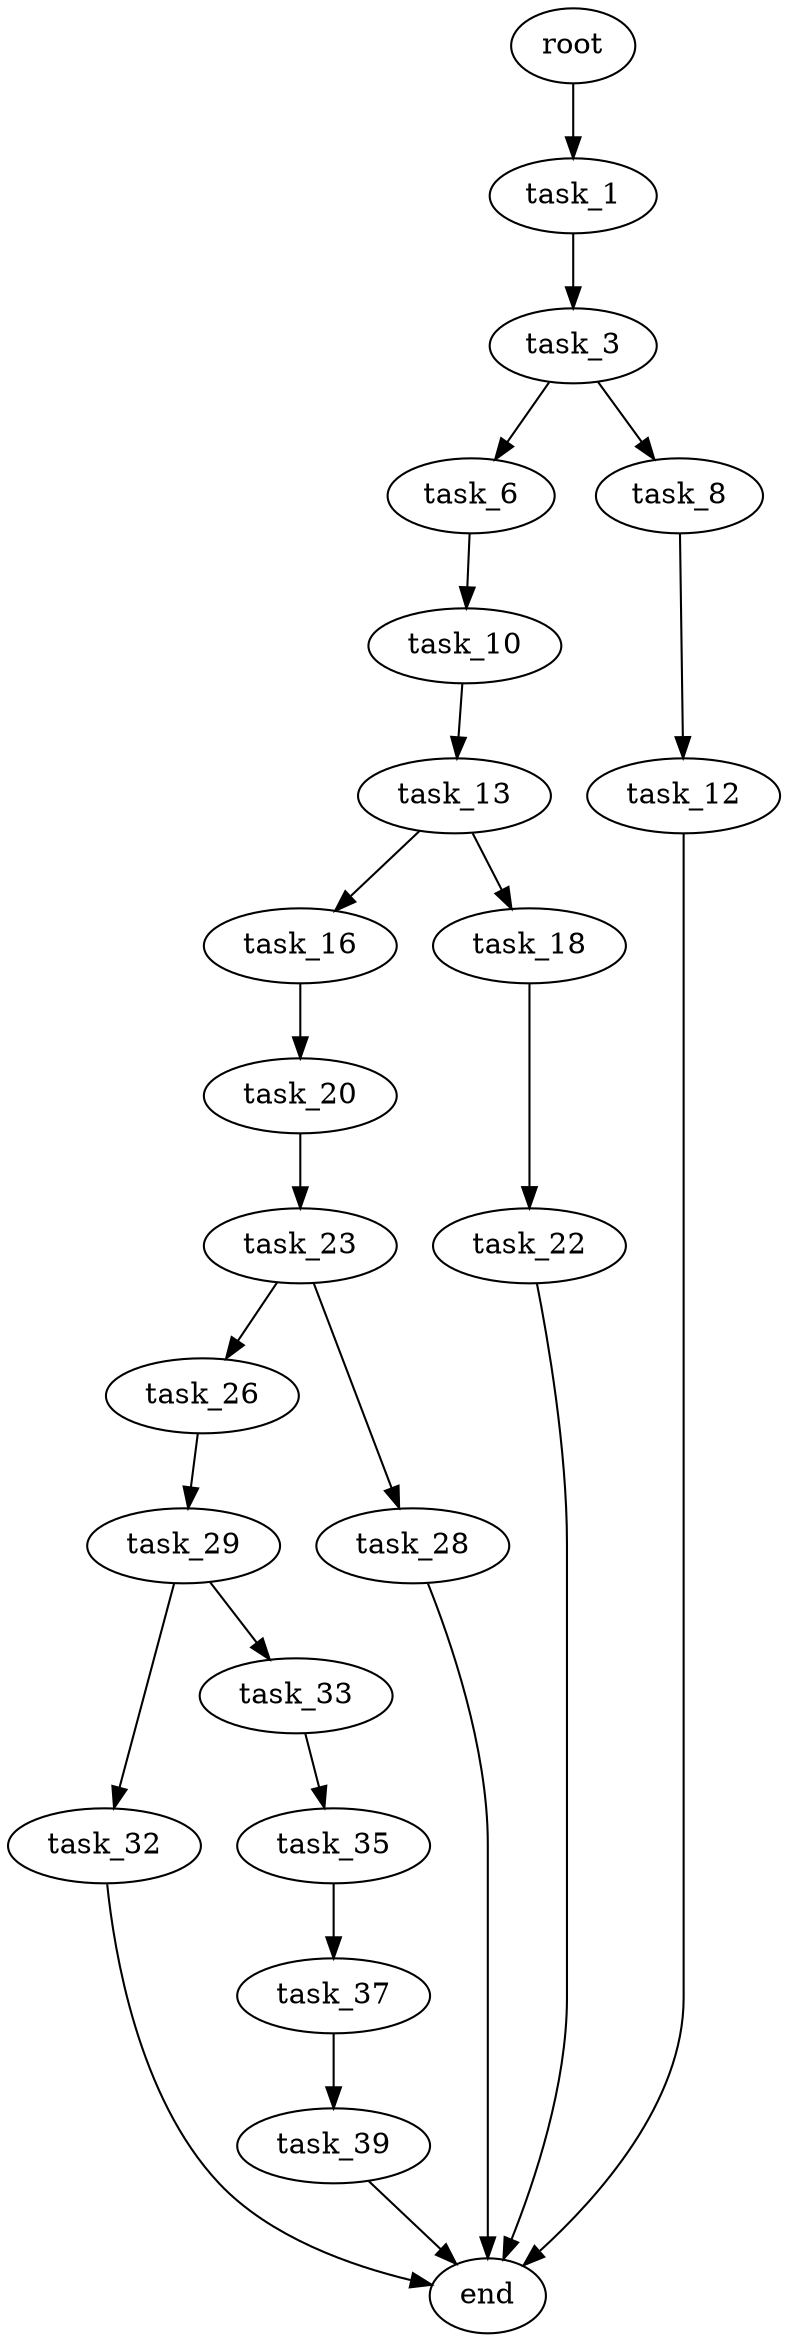 digraph G {
  root [size="0.000000"];
  task_1 [size="68719476736.000000"];
  task_3 [size="368293445632.000000"];
  task_6 [size="891009871.000000"];
  task_8 [size="782757789696.000000"];
  task_10 [size="28991029248.000000"];
  task_12 [size="782757789696.000000"];
  task_13 [size="263537908346.000000"];
  task_16 [size="469038786241.000000"];
  task_18 [size="549755813888.000000"];
  task_20 [size="231928233984.000000"];
  task_22 [size="1073741824000.000000"];
  task_23 [size="15638600033.000000"];
  task_26 [size="14899447280.000000"];
  task_28 [size="13517734989.000000"];
  task_29 [size="231928233984.000000"];
  task_32 [size="962221346005.000000"];
  task_33 [size="4595859719.000000"];
  task_35 [size="9248970794.000000"];
  task_37 [size="16342786866.000000"];
  task_39 [size="45104137368.000000"];
  end [size="0.000000"];

  root -> task_1 [size="1.000000"];
  task_1 -> task_3 [size="134217728.000000"];
  task_3 -> task_6 [size="411041792.000000"];
  task_3 -> task_8 [size="411041792.000000"];
  task_6 -> task_10 [size="33554432.000000"];
  task_8 -> task_12 [size="679477248.000000"];
  task_10 -> task_13 [size="75497472.000000"];
  task_12 -> end [size="1.000000"];
  task_13 -> task_16 [size="301989888.000000"];
  task_13 -> task_18 [size="301989888.000000"];
  task_16 -> task_20 [size="301989888.000000"];
  task_18 -> task_22 [size="536870912.000000"];
  task_20 -> task_23 [size="301989888.000000"];
  task_22 -> end [size="1.000000"];
  task_23 -> task_26 [size="411041792.000000"];
  task_23 -> task_28 [size="411041792.000000"];
  task_26 -> task_29 [size="411041792.000000"];
  task_28 -> end [size="1.000000"];
  task_29 -> task_32 [size="301989888.000000"];
  task_29 -> task_33 [size="301989888.000000"];
  task_32 -> end [size="1.000000"];
  task_33 -> task_35 [size="411041792.000000"];
  task_35 -> task_37 [size="301989888.000000"];
  task_37 -> task_39 [size="411041792.000000"];
  task_39 -> end [size="1.000000"];
}
